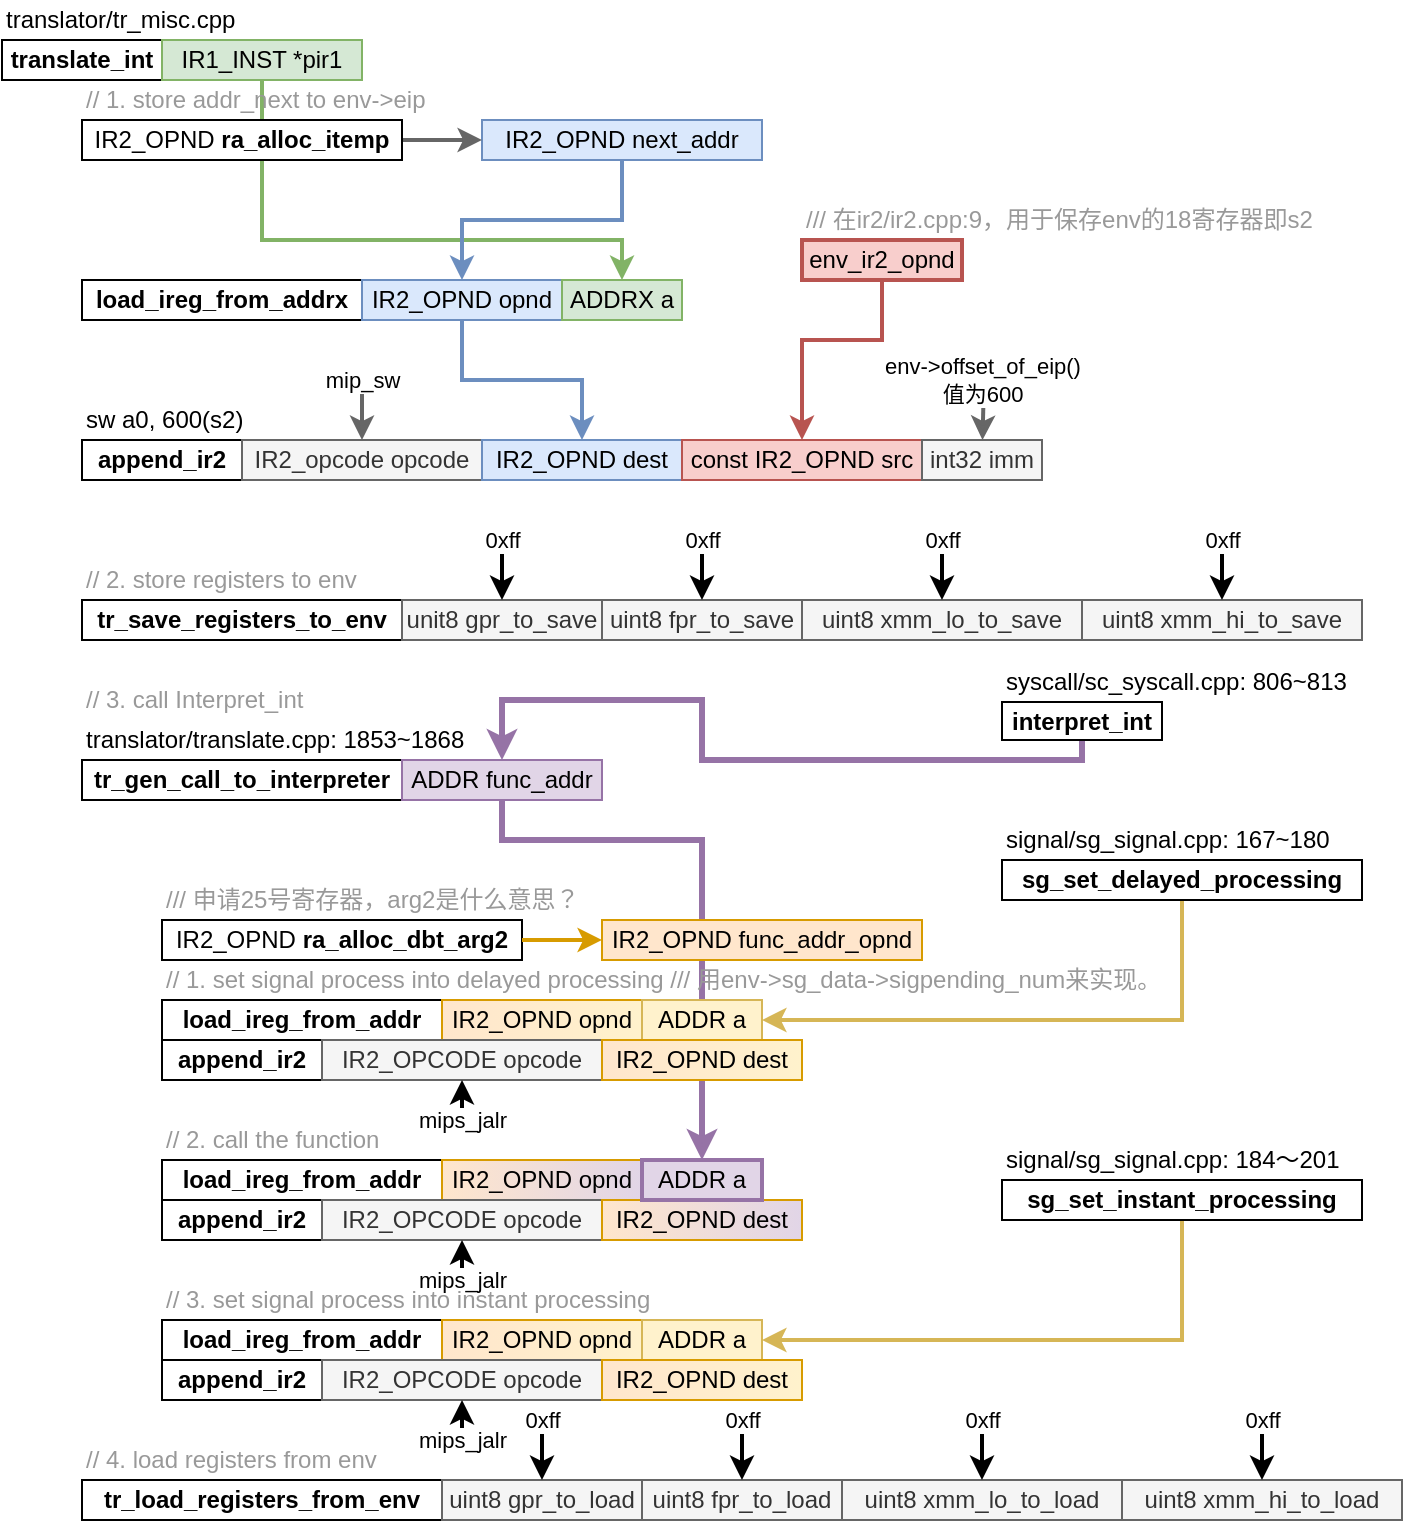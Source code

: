 <mxfile version="11.3.0" type="device" pages="1"><diagram id="iSooui19t4lXctFwjMnk" name="Page-1"><mxGraphModel dx="980" dy="604" grid="1" gridSize="10" guides="1" tooltips="1" connect="1" arrows="1" fold="1" page="1" pageScale="1" pageWidth="827" pageHeight="1169" math="0" shadow="0"><root><mxCell id="0"/><mxCell id="1" parent="0"/><mxCell id="FwXsxiiOEvtscNktdrpc-1" value="&lt;b&gt;translate_int&lt;/b&gt;" style="rounded=0;whiteSpace=wrap;html=1;" parent="1" vertex="1"><mxGeometry x="80" y="80" width="80" height="20" as="geometry"/></mxCell><mxCell id="XmSsNUWp87y5V-1MXtSm-3" value="pir1-&amp;gt;addr_next()" style="edgeStyle=orthogonalEdgeStyle;rounded=0;orthogonalLoop=1;jettySize=auto;html=1;strokeWidth=2;fillColor=#d5e8d4;strokeColor=#82b366;" parent="1" source="FwXsxiiOEvtscNktdrpc-2" target="XmSsNUWp87y5V-1MXtSm-1" edge="1"><mxGeometry x="-0.426" y="50" relative="1" as="geometry"><Array as="points"><mxPoint x="210" y="180"/><mxPoint x="390" y="180"/></Array><mxPoint as="offset"/></mxGeometry></mxCell><mxCell id="FwXsxiiOEvtscNktdrpc-2" value="IR1_INST *pir1" style="rounded=0;whiteSpace=wrap;html=1;fillColor=#d5e8d4;strokeColor=#82b366;" parent="1" vertex="1"><mxGeometry x="160" y="80" width="100" height="20" as="geometry"/></mxCell><mxCell id="FwXsxiiOEvtscNktdrpc-4" value="translator/tr_misc.cpp" style="text;html=1;resizable=0;points=[];autosize=1;align=left;verticalAlign=top;spacingTop=-4;" parent="1" vertex="1"><mxGeometry x="80" y="60" width="130" height="20" as="geometry"/></mxCell><mxCell id="XmSsNUWp87y5V-1MXtSm-2" style="edgeStyle=orthogonalEdgeStyle;rounded=0;orthogonalLoop=1;jettySize=auto;html=1;strokeWidth=2;fillColor=#dae8fc;strokeColor=#6c8ebf;" parent="1" source="FwXsxiiOEvtscNktdrpc-5" target="FwXsxiiOEvtscNktdrpc-10" edge="1"><mxGeometry relative="1" as="geometry"><Array as="points"><mxPoint x="390" y="170"/><mxPoint x="310" y="170"/></Array></mxGeometry></mxCell><mxCell id="FwXsxiiOEvtscNktdrpc-5" value="IR2_OPND next_addr" style="rounded=0;whiteSpace=wrap;html=1;fillColor=#dae8fc;strokeColor=#6c8ebf;" parent="1" vertex="1"><mxGeometry x="320" y="120" width="140" height="20" as="geometry"/></mxCell><mxCell id="FwXsxiiOEvtscNktdrpc-6" value="&lt;font color=&quot;#999999&quot;&gt;// 1. store addr_next to env-&amp;gt;eip&lt;/font&gt;" style="text;html=1;resizable=0;points=[];autosize=1;align=left;verticalAlign=top;spacingTop=-4;" parent="1" vertex="1"><mxGeometry x="120" y="100" width="190" height="20" as="geometry"/></mxCell><mxCell id="FwXsxiiOEvtscNktdrpc-8" style="edgeStyle=orthogonalEdgeStyle;rounded=0;orthogonalLoop=1;jettySize=auto;html=1;strokeWidth=2;fillColor=#f5f5f5;strokeColor=#666666;" parent="1" source="FwXsxiiOEvtscNktdrpc-7" target="FwXsxiiOEvtscNktdrpc-5" edge="1"><mxGeometry relative="1" as="geometry"/></mxCell><mxCell id="FwXsxiiOEvtscNktdrpc-7" value="IR2_OPND &lt;b&gt;ra_alloc_itemp&lt;/b&gt;" style="rounded=0;whiteSpace=wrap;html=1;" parent="1" vertex="1"><mxGeometry x="120" y="120" width="160" height="20" as="geometry"/></mxCell><mxCell id="FwXsxiiOEvtscNktdrpc-9" value="&lt;b&gt;load_ireg_from_addrx&lt;/b&gt;" style="rounded=0;whiteSpace=wrap;html=1;" parent="1" vertex="1"><mxGeometry x="120" y="200" width="140" height="20" as="geometry"/></mxCell><mxCell id="XmSsNUWp87y5V-1MXtSm-11" style="edgeStyle=orthogonalEdgeStyle;rounded=0;orthogonalLoop=1;jettySize=auto;html=1;strokeWidth=2;fillColor=#dae8fc;strokeColor=#6c8ebf;" parent="1" source="FwXsxiiOEvtscNktdrpc-10" target="XmSsNUWp87y5V-1MXtSm-6" edge="1"><mxGeometry relative="1" as="geometry"/></mxCell><mxCell id="FwXsxiiOEvtscNktdrpc-10" value="IR2_OPND opnd" style="rounded=0;whiteSpace=wrap;html=1;fillColor=#dae8fc;strokeColor=#6c8ebf;" parent="1" vertex="1"><mxGeometry x="260" y="200" width="100" height="20" as="geometry"/></mxCell><mxCell id="XmSsNUWp87y5V-1MXtSm-1" value="ADDRX a" style="rounded=0;whiteSpace=wrap;html=1;fillColor=#d5e8d4;strokeColor=#82b366;" parent="1" vertex="1"><mxGeometry x="360" y="200" width="60" height="20" as="geometry"/></mxCell><mxCell id="XmSsNUWp87y5V-1MXtSm-4" value="&lt;b&gt;append_ir2&lt;/b&gt;" style="rounded=0;whiteSpace=wrap;html=1;" parent="1" vertex="1"><mxGeometry x="120" y="280" width="80" height="20" as="geometry"/></mxCell><mxCell id="XmSsNUWp87y5V-1MXtSm-5" value="IR2_opcode opcode" style="rounded=0;whiteSpace=wrap;html=1;fillColor=#f5f5f5;strokeColor=#666666;fontColor=#333333;" parent="1" vertex="1"><mxGeometry x="200" y="280" width="120" height="20" as="geometry"/></mxCell><mxCell id="XmSsNUWp87y5V-1MXtSm-6" value="IR2_OPND dest" style="rounded=0;whiteSpace=wrap;html=1;fillColor=#dae8fc;strokeColor=#6c8ebf;" parent="1" vertex="1"><mxGeometry x="320" y="280" width="100" height="20" as="geometry"/></mxCell><mxCell id="XmSsNUWp87y5V-1MXtSm-7" value="const IR2_OPND src" style="rounded=0;whiteSpace=wrap;html=1;fillColor=#f8cecc;strokeColor=#b85450;" parent="1" vertex="1"><mxGeometry x="420" y="280" width="120" height="20" as="geometry"/></mxCell><mxCell id="XmSsNUWp87y5V-1MXtSm-8" value="int32 imm" style="rounded=0;whiteSpace=wrap;html=1;fillColor=#f5f5f5;strokeColor=#666666;fontColor=#333333;" parent="1" vertex="1"><mxGeometry x="540" y="280" width="60" height="20" as="geometry"/></mxCell><mxCell id="XmSsNUWp87y5V-1MXtSm-9" value="mip_sw" style="endArrow=classic;html=1;strokeWidth=2;fillColor=#f5f5f5;strokeColor=#666666;" parent="1" target="XmSsNUWp87y5V-1MXtSm-5" edge="1"><mxGeometry x="-1" width="50" height="50" relative="1" as="geometry"><mxPoint x="260" y="250" as="sourcePoint"/><mxPoint x="240" y="330" as="targetPoint"/><mxPoint as="offset"/></mxGeometry></mxCell><mxCell id="XmSsNUWp87y5V-1MXtSm-14" style="edgeStyle=orthogonalEdgeStyle;rounded=0;orthogonalLoop=1;jettySize=auto;html=1;strokeWidth=2;fillColor=#f8cecc;strokeColor=#b85450;" parent="1" source="XmSsNUWp87y5V-1MXtSm-12" target="XmSsNUWp87y5V-1MXtSm-7" edge="1"><mxGeometry relative="1" as="geometry"><Array as="points"><mxPoint x="520" y="230"/><mxPoint x="480" y="230"/></Array></mxGeometry></mxCell><mxCell id="XmSsNUWp87y5V-1MXtSm-12" value="env_ir2_opnd" style="rounded=0;whiteSpace=wrap;html=1;fillColor=#f8cecc;strokeColor=#b85450;strokeWidth=2;" parent="1" vertex="1"><mxGeometry x="480" y="180" width="80" height="20" as="geometry"/></mxCell><mxCell id="XmSsNUWp87y5V-1MXtSm-15" value="&lt;font color=&quot;#999999&quot;&gt;/// 在ir2/ir2.cpp:9，用于保存env的18寄存器即s2&lt;/font&gt;" style="text;html=1;resizable=0;points=[];autosize=1;align=left;verticalAlign=top;spacingTop=-4;" parent="1" vertex="1"><mxGeometry x="480" y="160" width="270" height="20" as="geometry"/></mxCell><mxCell id="XmSsNUWp87y5V-1MXtSm-16" value="env-&amp;gt;offset_of_eip()&lt;br&gt;值为600" style="endArrow=classic;html=1;strokeWidth=2;fillColor=#f5f5f5;strokeColor=#666666;" parent="1" target="XmSsNUWp87y5V-1MXtSm-8" edge="1"><mxGeometry x="-0.999" y="-1" width="50" height="50" relative="1" as="geometry"><mxPoint x="571" y="250" as="sourcePoint"/><mxPoint x="630" y="210" as="targetPoint"/><mxPoint as="offset"/></mxGeometry></mxCell><mxCell id="XmSsNUWp87y5V-1MXtSm-18" value="sw a0, 600(s2)" style="text;html=1;resizable=0;points=[];autosize=1;align=left;verticalAlign=top;spacingTop=-4;" parent="1" vertex="1"><mxGeometry x="120" y="260" width="90" height="20" as="geometry"/></mxCell><mxCell id="XmSsNUWp87y5V-1MXtSm-19" value="&lt;b&gt;tr_save_registers_to_env&lt;/b&gt;" style="rounded=0;whiteSpace=wrap;html=1;strokeWidth=1;" parent="1" vertex="1"><mxGeometry x="120" y="360" width="160" height="20" as="geometry"/></mxCell><mxCell id="XmSsNUWp87y5V-1MXtSm-20" value="unit8 gpr_to_save" style="rounded=0;whiteSpace=wrap;html=1;strokeWidth=1;fillColor=#f5f5f5;strokeColor=#666666;fontColor=#333333;" parent="1" vertex="1"><mxGeometry x="280" y="360" width="100" height="20" as="geometry"/></mxCell><mxCell id="XmSsNUWp87y5V-1MXtSm-21" value="uint8 fpr_to_save" style="rounded=0;whiteSpace=wrap;html=1;strokeWidth=1;fillColor=#f5f5f5;strokeColor=#666666;fontColor=#333333;" parent="1" vertex="1"><mxGeometry x="380" y="360" width="100" height="20" as="geometry"/></mxCell><mxCell id="XmSsNUWp87y5V-1MXtSm-22" value="uint8 xmm_lo_to_save" style="rounded=0;whiteSpace=wrap;html=1;strokeWidth=1;fillColor=#f5f5f5;strokeColor=#666666;fontColor=#333333;" parent="1" vertex="1"><mxGeometry x="480" y="360" width="140" height="20" as="geometry"/></mxCell><mxCell id="XmSsNUWp87y5V-1MXtSm-23" value="uint8 xmm_hi_to_save" style="rounded=0;whiteSpace=wrap;html=1;strokeWidth=1;fillColor=#f5f5f5;strokeColor=#666666;fontColor=#333333;" parent="1" vertex="1"><mxGeometry x="620" y="360" width="140" height="20" as="geometry"/></mxCell><mxCell id="XmSsNUWp87y5V-1MXtSm-24" value="0xff" style="endArrow=classic;html=1;strokeWidth=2;" parent="1" target="XmSsNUWp87y5V-1MXtSm-20" edge="1"><mxGeometry x="-1" width="50" height="50" relative="1" as="geometry"><mxPoint x="330" y="330" as="sourcePoint"/><mxPoint x="320" y="430" as="targetPoint"/><mxPoint as="offset"/></mxGeometry></mxCell><mxCell id="XmSsNUWp87y5V-1MXtSm-25" value="0xff" style="endArrow=classic;html=1;strokeWidth=2;" parent="1" target="XmSsNUWp87y5V-1MXtSm-21" edge="1"><mxGeometry x="-1" width="50" height="50" relative="1" as="geometry"><mxPoint x="430" y="330" as="sourcePoint"/><mxPoint x="410" y="410" as="targetPoint"/><mxPoint as="offset"/></mxGeometry></mxCell><mxCell id="XmSsNUWp87y5V-1MXtSm-26" value="0xff" style="endArrow=classic;html=1;strokeWidth=2;" parent="1" target="XmSsNUWp87y5V-1MXtSm-22" edge="1"><mxGeometry x="-1" width="50" height="50" relative="1" as="geometry"><mxPoint x="550" y="330" as="sourcePoint"/><mxPoint x="550" y="420" as="targetPoint"/><mxPoint as="offset"/></mxGeometry></mxCell><mxCell id="XmSsNUWp87y5V-1MXtSm-27" value="0xff" style="endArrow=classic;html=1;strokeWidth=2;" parent="1" target="XmSsNUWp87y5V-1MXtSm-23" edge="1"><mxGeometry x="-1" width="50" height="50" relative="1" as="geometry"><mxPoint x="690" y="330" as="sourcePoint"/><mxPoint x="640" y="470" as="targetPoint"/><mxPoint as="offset"/></mxGeometry></mxCell><mxCell id="XmSsNUWp87y5V-1MXtSm-28" value="&lt;font color=&quot;#999999&quot;&gt;// 2. store registers to env&lt;/font&gt;" style="text;html=1;resizable=0;points=[];autosize=1;align=left;verticalAlign=top;spacingTop=-4;" parent="1" vertex="1"><mxGeometry x="120" y="340" width="150" height="20" as="geometry"/></mxCell><mxCell id="XmSsNUWp87y5V-1MXtSm-29" value="&lt;b&gt;tr_gen_call_to_interpreter&lt;/b&gt;" style="rounded=0;whiteSpace=wrap;html=1;strokeWidth=1;" parent="1" vertex="1"><mxGeometry x="120" y="440" width="160" height="20" as="geometry"/></mxCell><mxCell id="XmSsNUWp87y5V-1MXtSm-30" value="&lt;font color=&quot;#999999&quot;&gt;// 3. call Interpret_int&lt;/font&gt;" style="text;html=1;resizable=0;points=[];autosize=1;align=left;verticalAlign=top;spacingTop=-4;" parent="1" vertex="1"><mxGeometry x="120" y="400" width="120" height="20" as="geometry"/></mxCell><mxCell id="XmSsNUWp87y5V-1MXtSm-73" style="edgeStyle=orthogonalEdgeStyle;rounded=0;orthogonalLoop=1;jettySize=auto;html=1;strokeWidth=3;fillColor=#e1d5e7;strokeColor=#9673a6;" parent="1" source="XmSsNUWp87y5V-1MXtSm-31" target="XmSsNUWp87y5V-1MXtSm-34" edge="1"><mxGeometry relative="1" as="geometry"><Array as="points"><mxPoint x="620" y="440"/><mxPoint x="430" y="440"/><mxPoint x="430" y="410"/><mxPoint x="330" y="410"/></Array></mxGeometry></mxCell><mxCell id="XmSsNUWp87y5V-1MXtSm-31" value="&lt;b&gt;interpret_int&lt;/b&gt;" style="rounded=0;whiteSpace=wrap;html=1;strokeWidth=1;" parent="1" vertex="1"><mxGeometry x="580" y="411" width="80" height="19" as="geometry"/></mxCell><mxCell id="XmSsNUWp87y5V-1MXtSm-32" value="syscall/sc_syscall.cpp: 806~813" style="text;html=1;resizable=0;points=[];autosize=1;align=left;verticalAlign=top;spacingTop=-4;" parent="1" vertex="1"><mxGeometry x="580" y="391" width="190" height="20" as="geometry"/></mxCell><mxCell id="XmSsNUWp87y5V-1MXtSm-33" value="translator/translate.cpp: 1853~1868" style="text;html=1;resizable=0;points=[];autosize=1;align=left;verticalAlign=top;spacingTop=-4;" parent="1" vertex="1"><mxGeometry x="120" y="420" width="200" height="20" as="geometry"/></mxCell><mxCell id="XmSsNUWp87y5V-1MXtSm-61" style="edgeStyle=orthogonalEdgeStyle;rounded=0;orthogonalLoop=1;jettySize=auto;html=1;strokeWidth=3;fillColor=#e1d5e7;strokeColor=#9673a6;" parent="1" source="XmSsNUWp87y5V-1MXtSm-34" target="XmSsNUWp87y5V-1MXtSm-55" edge="1"><mxGeometry relative="1" as="geometry"><Array as="points"><mxPoint x="330" y="480"/><mxPoint x="430" y="480"/></Array></mxGeometry></mxCell><mxCell id="XmSsNUWp87y5V-1MXtSm-34" value="ADDR func_addr" style="rounded=0;whiteSpace=wrap;html=1;strokeWidth=1;fillColor=#e1d5e7;strokeColor=#9673a6;" parent="1" vertex="1"><mxGeometry x="280" y="440" width="100" height="20" as="geometry"/></mxCell><mxCell id="XmSsNUWp87y5V-1MXtSm-35" value="IR2_OPND &lt;b&gt;ra_alloc_dbt_arg2&lt;/b&gt;" style="rounded=0;whiteSpace=wrap;html=1;strokeWidth=1;" parent="1" vertex="1"><mxGeometry x="160" y="520" width="180" height="20" as="geometry"/></mxCell><mxCell id="XmSsNUWp87y5V-1MXtSm-36" value="IR2_OPND func_addr_opnd" style="rounded=0;whiteSpace=wrap;html=1;strokeWidth=1;fillColor=#ffe6cc;strokeColor=#d79b00;" parent="1" vertex="1"><mxGeometry x="380" y="520" width="160" height="20" as="geometry"/></mxCell><mxCell id="XmSsNUWp87y5V-1MXtSm-37" value="" style="endArrow=classic;html=1;strokeWidth=2;fillColor=#ffe6cc;strokeColor=#d79b00;" parent="1" source="XmSsNUWp87y5V-1MXtSm-35" target="XmSsNUWp87y5V-1MXtSm-36" edge="1"><mxGeometry width="50" height="50" relative="1" as="geometry"><mxPoint x="280" y="620" as="sourcePoint"/><mxPoint x="330" y="570" as="targetPoint"/></mxGeometry></mxCell><mxCell id="XmSsNUWp87y5V-1MXtSm-38" value="&lt;font color=&quot;#999999&quot;&gt;/// 申请25号寄存器，arg2是什么意思？&lt;/font&gt;" style="text;html=1;resizable=0;points=[];autosize=1;align=left;verticalAlign=top;spacingTop=-4;" parent="1" vertex="1"><mxGeometry x="160" y="500" width="220" height="20" as="geometry"/></mxCell><mxCell id="XmSsNUWp87y5V-1MXtSm-39" value="&lt;b&gt;load_ireg_from_addr&lt;/b&gt;" style="rounded=0;whiteSpace=wrap;html=1;strokeWidth=1;" parent="1" vertex="1"><mxGeometry x="160" y="560" width="140" height="20" as="geometry"/></mxCell><mxCell id="XmSsNUWp87y5V-1MXtSm-40" value="IR2_OPND opnd" style="rounded=0;whiteSpace=wrap;html=1;strokeWidth=1;fillColor=#ffe6cc;strokeColor=#d79b00;gradientColor=#FFF2CC;gradientDirection=east;" parent="1" vertex="1"><mxGeometry x="300" y="560" width="100" height="20" as="geometry"/></mxCell><mxCell id="XmSsNUWp87y5V-1MXtSm-41" value="ADDR a" style="rounded=0;whiteSpace=wrap;html=1;strokeWidth=1;fillColor=#fff2cc;strokeColor=#d6b656;" parent="1" vertex="1"><mxGeometry x="400" y="560" width="60" height="20" as="geometry"/></mxCell><mxCell id="XmSsNUWp87y5V-1MXtSm-44" style="edgeStyle=orthogonalEdgeStyle;rounded=0;orthogonalLoop=1;jettySize=auto;html=1;strokeWidth=2;fillColor=#fff2cc;strokeColor=#d6b656;" parent="1" source="XmSsNUWp87y5V-1MXtSm-43" target="XmSsNUWp87y5V-1MXtSm-41" edge="1"><mxGeometry relative="1" as="geometry"><Array as="points"><mxPoint x="670" y="570"/></Array></mxGeometry></mxCell><mxCell id="XmSsNUWp87y5V-1MXtSm-43" value="&lt;b&gt;sg_set_delayed_processing&lt;/b&gt;" style="rounded=0;whiteSpace=wrap;html=1;strokeWidth=1;" parent="1" vertex="1"><mxGeometry x="580" y="490" width="180" height="20" as="geometry"/></mxCell><mxCell id="XmSsNUWp87y5V-1MXtSm-45" value="signal/sg_signal.cpp: 167~180" style="text;html=1;resizable=0;points=[];autosize=1;align=left;verticalAlign=top;spacingTop=-4;" parent="1" vertex="1"><mxGeometry x="580" y="470" width="180" height="20" as="geometry"/></mxCell><mxCell id="XmSsNUWp87y5V-1MXtSm-46" value="&lt;b&gt;append_ir2&lt;/b&gt;" style="rounded=0;whiteSpace=wrap;html=1;strokeWidth=1;" parent="1" vertex="1"><mxGeometry x="160" y="580" width="80" height="20" as="geometry"/></mxCell><mxCell id="XmSsNUWp87y5V-1MXtSm-47" value="IR2_OPCODE opcode" style="rounded=0;whiteSpace=wrap;html=1;strokeWidth=1;fillColor=#f5f5f5;strokeColor=#666666;fontColor=#333333;" parent="1" vertex="1"><mxGeometry x="240" y="580" width="140" height="20" as="geometry"/></mxCell><mxCell id="XmSsNUWp87y5V-1MXtSm-48" value="IR2_OPND dest" style="rounded=0;whiteSpace=wrap;html=1;strokeWidth=1;fillColor=#ffe6cc;strokeColor=#d79b00;gradientColor=#FFF2CC;gradientDirection=east;" parent="1" vertex="1"><mxGeometry x="380" y="580" width="100" height="20" as="geometry"/></mxCell><mxCell id="XmSsNUWp87y5V-1MXtSm-49" value="mips_jalr" style="endArrow=classic;html=1;strokeWidth=2;" parent="1" target="XmSsNUWp87y5V-1MXtSm-47" edge="1"><mxGeometry x="-1" width="50" height="50" relative="1" as="geometry"><mxPoint x="310" y="620" as="sourcePoint"/><mxPoint x="310" y="590" as="targetPoint"/><mxPoint as="offset"/></mxGeometry></mxCell><mxCell id="XmSsNUWp87y5V-1MXtSm-51" value="&lt;font color=&quot;#999999&quot;&gt;// 1. set signal process into delayed processing /// 用env-&amp;gt;sg_data-&amp;gt;sigpending_num来实现。&lt;/font&gt;" style="text;html=1;resizable=0;points=[];autosize=1;align=left;verticalAlign=top;spacingTop=-4;" parent="1" vertex="1"><mxGeometry x="160" y="540" width="510" height="20" as="geometry"/></mxCell><mxCell id="XmSsNUWp87y5V-1MXtSm-53" value="&lt;b&gt;load_ireg_from_addr&lt;/b&gt;" style="rounded=0;whiteSpace=wrap;html=1;strokeWidth=1;" parent="1" vertex="1"><mxGeometry x="160" y="640" width="140" height="20" as="geometry"/></mxCell><mxCell id="XmSsNUWp87y5V-1MXtSm-54" value="IR2_OPND opnd" style="rounded=0;whiteSpace=wrap;html=1;strokeWidth=1;fillColor=#ffe6cc;strokeColor=#d79b00;gradientColor=#E1D5E7;gradientDirection=east;" parent="1" vertex="1"><mxGeometry x="300" y="640" width="100" height="20" as="geometry"/></mxCell><mxCell id="XmSsNUWp87y5V-1MXtSm-56" value="&lt;b&gt;append_ir2&lt;/b&gt;" style="rounded=0;whiteSpace=wrap;html=1;strokeWidth=1;" parent="1" vertex="1"><mxGeometry x="160" y="660" width="80" height="20" as="geometry"/></mxCell><mxCell id="XmSsNUWp87y5V-1MXtSm-57" value="IR2_OPCODE opcode" style="rounded=0;whiteSpace=wrap;html=1;strokeWidth=1;fillColor=#f5f5f5;strokeColor=#666666;fontColor=#333333;" parent="1" vertex="1"><mxGeometry x="240" y="660" width="140" height="20" as="geometry"/></mxCell><mxCell id="XmSsNUWp87y5V-1MXtSm-58" value="IR2_OPND dest" style="rounded=0;whiteSpace=wrap;html=1;strokeWidth=1;fillColor=#ffe6cc;strokeColor=#d79b00;gradientColor=#E1D5E7;gradientDirection=east;" parent="1" vertex="1"><mxGeometry x="380" y="660" width="100" height="20" as="geometry"/></mxCell><mxCell id="XmSsNUWp87y5V-1MXtSm-59" value="mips_jalr" style="endArrow=classic;html=1;strokeWidth=2;" parent="1" target="XmSsNUWp87y5V-1MXtSm-57" edge="1"><mxGeometry x="-1" width="50" height="50" relative="1" as="geometry"><mxPoint x="310" y="700" as="sourcePoint"/><mxPoint x="310" y="670" as="targetPoint"/><mxPoint as="offset"/></mxGeometry></mxCell><mxCell id="XmSsNUWp87y5V-1MXtSm-60" value="&lt;font color=&quot;#999999&quot;&gt;// 2. call the function&lt;/font&gt;" style="text;html=1;resizable=0;points=[];autosize=1;align=left;verticalAlign=top;spacingTop=-4;" parent="1" vertex="1"><mxGeometry x="160" y="620" width="120" height="20" as="geometry"/></mxCell><mxCell id="XmSsNUWp87y5V-1MXtSm-62" value="&lt;b&gt;load_ireg_from_addr&lt;/b&gt;" style="rounded=0;whiteSpace=wrap;html=1;strokeWidth=1;" parent="1" vertex="1"><mxGeometry x="160" y="720" width="140" height="20" as="geometry"/></mxCell><mxCell id="XmSsNUWp87y5V-1MXtSm-63" value="IR2_OPND opnd" style="rounded=0;whiteSpace=wrap;html=1;strokeWidth=1;fillColor=#ffe6cc;strokeColor=#d79b00;gradientColor=#FFF2CC;gradientDirection=east;" parent="1" vertex="1"><mxGeometry x="300" y="720" width="100" height="20" as="geometry"/></mxCell><mxCell id="XmSsNUWp87y5V-1MXtSm-64" value="ADDR a" style="rounded=0;whiteSpace=wrap;html=1;strokeWidth=1;fillColor=#fff2cc;strokeColor=#d6b656;" parent="1" vertex="1"><mxGeometry x="400" y="720" width="60" height="20" as="geometry"/></mxCell><mxCell id="XmSsNUWp87y5V-1MXtSm-65" value="&lt;b&gt;append_ir2&lt;/b&gt;" style="rounded=0;whiteSpace=wrap;html=1;strokeWidth=1;" parent="1" vertex="1"><mxGeometry x="160" y="740" width="80" height="20" as="geometry"/></mxCell><mxCell id="XmSsNUWp87y5V-1MXtSm-66" value="IR2_OPCODE opcode" style="rounded=0;whiteSpace=wrap;html=1;strokeWidth=1;fillColor=#f5f5f5;strokeColor=#666666;fontColor=#333333;" parent="1" vertex="1"><mxGeometry x="240" y="740" width="140" height="20" as="geometry"/></mxCell><mxCell id="XmSsNUWp87y5V-1MXtSm-67" value="IR2_OPND dest" style="rounded=0;whiteSpace=wrap;html=1;strokeWidth=1;fillColor=#ffe6cc;strokeColor=#d79b00;gradientColor=#FFF2CC;gradientDirection=east;" parent="1" vertex="1"><mxGeometry x="380" y="740" width="100" height="20" as="geometry"/></mxCell><mxCell id="XmSsNUWp87y5V-1MXtSm-68" value="mips_jalr" style="endArrow=classic;html=1;strokeWidth=2;" parent="1" target="XmSsNUWp87y5V-1MXtSm-66" edge="1"><mxGeometry x="-1" width="50" height="50" relative="1" as="geometry"><mxPoint x="310" y="780" as="sourcePoint"/><mxPoint x="310" y="750" as="targetPoint"/><mxPoint as="offset"/></mxGeometry></mxCell><mxCell id="XmSsNUWp87y5V-1MXtSm-69" value="&lt;font color=&quot;#999999&quot;&gt;// 3. set signal process into instant processing&lt;/font&gt;" style="text;html=1;resizable=0;points=[];autosize=1;align=left;verticalAlign=top;spacingTop=-4;" parent="1" vertex="1"><mxGeometry x="160" y="700" width="260" height="20" as="geometry"/></mxCell><mxCell id="XmSsNUWp87y5V-1MXtSm-72" style="edgeStyle=orthogonalEdgeStyle;rounded=0;orthogonalLoop=1;jettySize=auto;html=1;strokeWidth=2;fillColor=#fff2cc;strokeColor=#d6b656;" parent="1" source="XmSsNUWp87y5V-1MXtSm-70" target="XmSsNUWp87y5V-1MXtSm-64" edge="1"><mxGeometry relative="1" as="geometry"><Array as="points"><mxPoint x="670" y="730"/></Array></mxGeometry></mxCell><mxCell id="XmSsNUWp87y5V-1MXtSm-70" value="&lt;b&gt;sg_set_instant_processing&lt;/b&gt;" style="rounded=0;whiteSpace=wrap;html=1;strokeWidth=1;" parent="1" vertex="1"><mxGeometry x="580" y="650" width="180" height="20" as="geometry"/></mxCell><mxCell id="XmSsNUWp87y5V-1MXtSm-71" value="signal/sg_signal.cpp: 184～201" style="text;html=1;resizable=0;points=[];autosize=1;align=left;verticalAlign=top;spacingTop=-4;" parent="1" vertex="1"><mxGeometry x="580" y="630" width="180" height="20" as="geometry"/></mxCell><mxCell id="XmSsNUWp87y5V-1MXtSm-55" value="ADDR a" style="rounded=0;whiteSpace=wrap;html=1;strokeWidth=2;fillColor=#e1d5e7;strokeColor=#9673a6;" parent="1" vertex="1"><mxGeometry x="400" y="640" width="60" height="20" as="geometry"/></mxCell><mxCell id="XmSsNUWp87y5V-1MXtSm-74" value="&lt;b&gt;tr_load_registers_from_env&lt;/b&gt;" style="rounded=0;whiteSpace=wrap;html=1;strokeWidth=1;" parent="1" vertex="1"><mxGeometry x="120" y="800" width="180" height="20" as="geometry"/></mxCell><mxCell id="XmSsNUWp87y5V-1MXtSm-75" value="&lt;font color=&quot;#999999&quot;&gt;// 4. load registers from env&lt;/font&gt;" style="text;html=1;resizable=0;points=[];autosize=1;align=left;verticalAlign=top;spacingTop=-4;" parent="1" vertex="1"><mxGeometry x="120" y="780" width="160" height="20" as="geometry"/></mxCell><mxCell id="XmSsNUWp87y5V-1MXtSm-76" value="uint8 gpr_to_load" style="rounded=0;whiteSpace=wrap;html=1;strokeWidth=1;fillColor=#f5f5f5;strokeColor=#666666;fontColor=#333333;" parent="1" vertex="1"><mxGeometry x="300" y="800" width="100" height="20" as="geometry"/></mxCell><mxCell id="XmSsNUWp87y5V-1MXtSm-77" value="uint8 fpr_to_load" style="rounded=0;whiteSpace=wrap;html=1;strokeColor=#666666;strokeWidth=1;fillColor=#f5f5f5;fontColor=#333333;" parent="1" vertex="1"><mxGeometry x="400" y="800" width="100" height="20" as="geometry"/></mxCell><mxCell id="XmSsNUWp87y5V-1MXtSm-78" value="uint8 xmm_lo_to_load" style="rounded=0;whiteSpace=wrap;html=1;strokeColor=#666666;strokeWidth=1;fillColor=#f5f5f5;fontColor=#333333;" parent="1" vertex="1"><mxGeometry x="500" y="800" width="140" height="20" as="geometry"/></mxCell><mxCell id="XmSsNUWp87y5V-1MXtSm-79" value="uint8 xmm_hi_to_load" style="rounded=0;whiteSpace=wrap;html=1;strokeColor=#666666;strokeWidth=1;fillColor=#f5f5f5;fontColor=#333333;" parent="1" vertex="1"><mxGeometry x="640" y="800" width="140" height="20" as="geometry"/></mxCell><mxCell id="XmSsNUWp87y5V-1MXtSm-81" value="0xff" style="endArrow=classic;html=1;strokeWidth=2;" parent="1" target="XmSsNUWp87y5V-1MXtSm-76" edge="1"><mxGeometry x="-1" width="50" height="50" relative="1" as="geometry"><mxPoint x="350" y="770" as="sourcePoint"/><mxPoint x="330" y="870" as="targetPoint"/><mxPoint as="offset"/></mxGeometry></mxCell><mxCell id="XmSsNUWp87y5V-1MXtSm-82" value="0xff" style="endArrow=classic;html=1;strokeWidth=2;" parent="1" target="XmSsNUWp87y5V-1MXtSm-77" edge="1"><mxGeometry x="-1" width="50" height="50" relative="1" as="geometry"><mxPoint x="450" y="770" as="sourcePoint"/><mxPoint x="440" y="800" as="targetPoint"/><mxPoint as="offset"/></mxGeometry></mxCell><mxCell id="XmSsNUWp87y5V-1MXtSm-83" value="0xff" style="endArrow=classic;html=1;strokeWidth=2;" parent="1" target="XmSsNUWp87y5V-1MXtSm-78" edge="1"><mxGeometry x="-1" width="50" height="50" relative="1" as="geometry"><mxPoint x="570" y="770" as="sourcePoint"/><mxPoint x="559.5" y="790" as="targetPoint"/><Array as="points"><mxPoint x="570" y="770"/></Array><mxPoint as="offset"/></mxGeometry></mxCell><mxCell id="XmSsNUWp87y5V-1MXtSm-84" value="0xff" style="endArrow=classic;html=1;strokeWidth=2;" parent="1" target="XmSsNUWp87y5V-1MXtSm-79" edge="1"><mxGeometry x="-1" width="50" height="50" relative="1" as="geometry"><mxPoint x="710" y="770" as="sourcePoint"/><mxPoint x="580.25" y="810" as="targetPoint"/><mxPoint as="offset"/></mxGeometry></mxCell></root></mxGraphModel></diagram></mxfile>